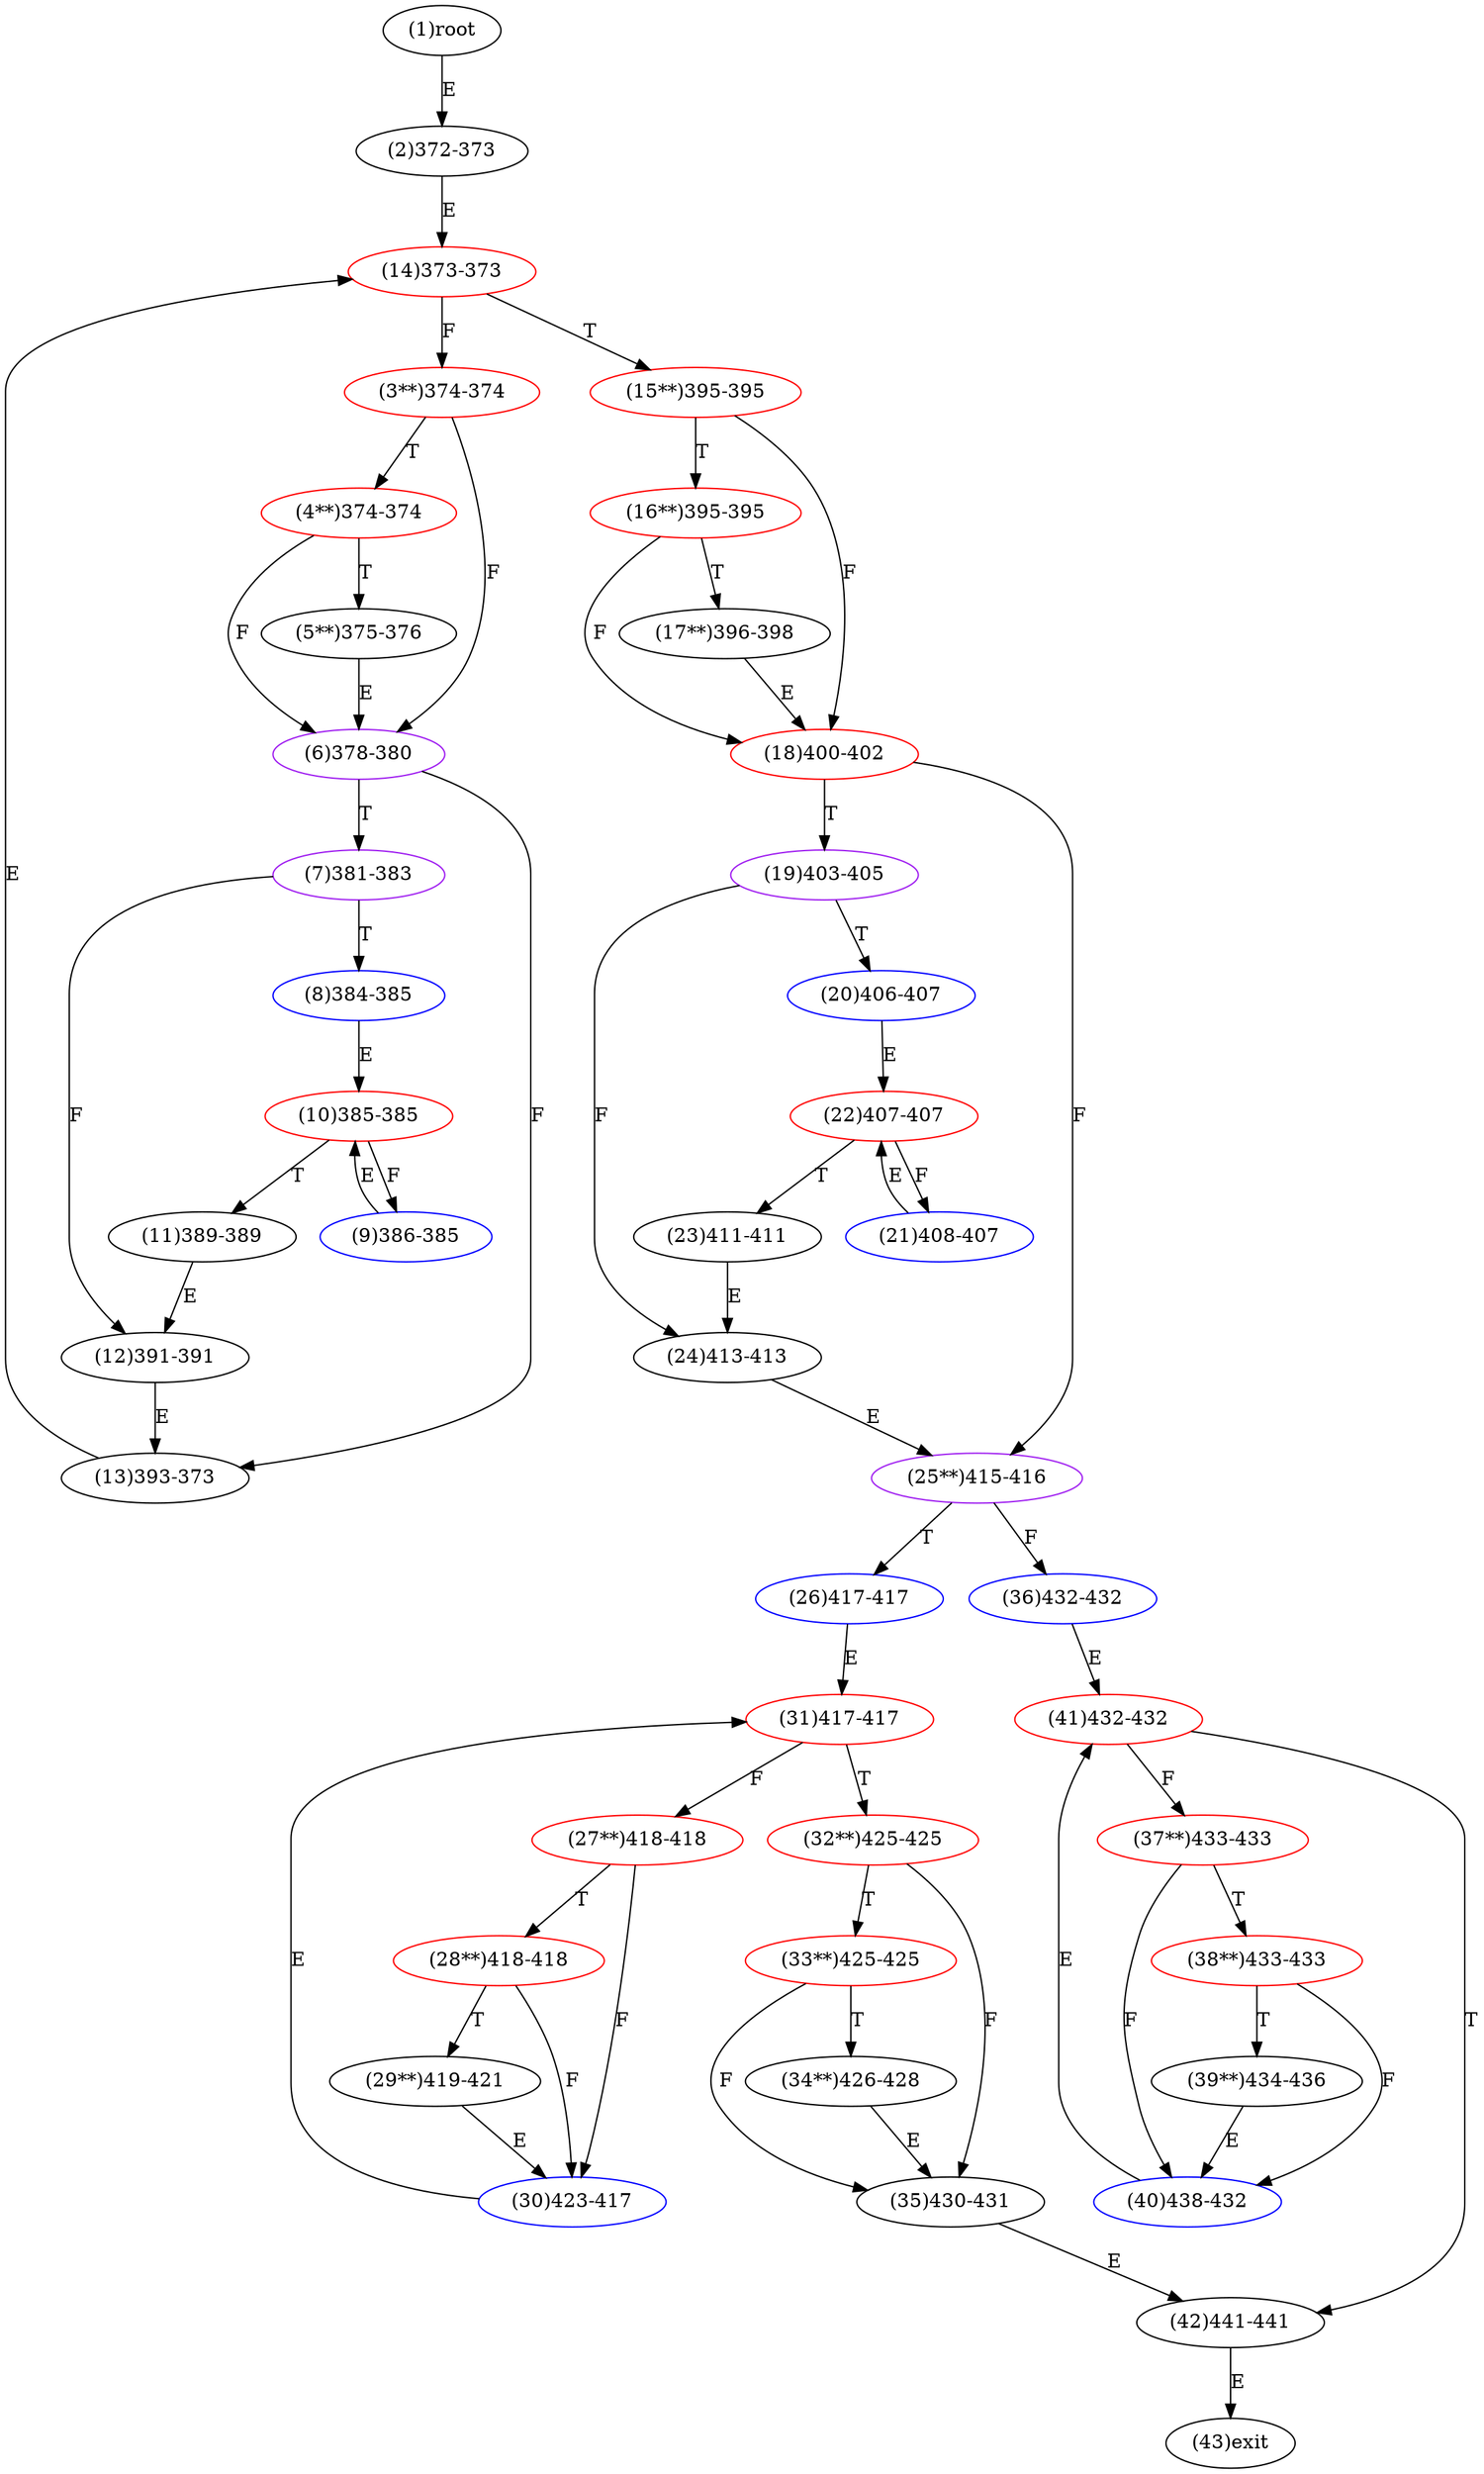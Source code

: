 digraph "" { 
1[ label="(1)root"];
2[ label="(2)372-373"];
3[ label="(3**)374-374",color=red];
4[ label="(4**)374-374",color=red];
5[ label="(5**)375-376"];
6[ label="(6)378-380",color=purple];
7[ label="(7)381-383",color=purple];
8[ label="(8)384-385",color=blue];
9[ label="(9)386-385",color=blue];
10[ label="(10)385-385",color=red];
11[ label="(11)389-389"];
12[ label="(12)391-391"];
13[ label="(13)393-373"];
14[ label="(14)373-373",color=red];
15[ label="(15**)395-395",color=red];
17[ label="(17**)396-398"];
16[ label="(16**)395-395",color=red];
19[ label="(19)403-405",color=purple];
18[ label="(18)400-402",color=red];
21[ label="(21)408-407",color=blue];
20[ label="(20)406-407",color=blue];
23[ label="(23)411-411"];
22[ label="(22)407-407",color=red];
25[ label="(25**)415-416",color=purple];
24[ label="(24)413-413"];
27[ label="(27**)418-418",color=red];
26[ label="(26)417-417",color=blue];
29[ label="(29**)419-421"];
28[ label="(28**)418-418",color=red];
31[ label="(31)417-417",color=red];
30[ label="(30)423-417",color=blue];
34[ label="(34**)426-428"];
35[ label="(35)430-431"];
32[ label="(32**)425-425",color=red];
33[ label="(33**)425-425",color=red];
38[ label="(38**)433-433",color=red];
39[ label="(39**)434-436"];
36[ label="(36)432-432",color=blue];
37[ label="(37**)433-433",color=red];
42[ label="(42)441-441"];
43[ label="(43)exit"];
40[ label="(40)438-432",color=blue];
41[ label="(41)432-432",color=red];
1->2[ label="E"];
2->14[ label="E"];
3->6[ label="F"];
3->4[ label="T"];
4->6[ label="F"];
4->5[ label="T"];
5->6[ label="E"];
6->13[ label="F"];
6->7[ label="T"];
7->12[ label="F"];
7->8[ label="T"];
8->10[ label="E"];
9->10[ label="E"];
10->9[ label="F"];
10->11[ label="T"];
11->12[ label="E"];
12->13[ label="E"];
13->14[ label="E"];
14->3[ label="F"];
14->15[ label="T"];
15->18[ label="F"];
15->16[ label="T"];
16->18[ label="F"];
16->17[ label="T"];
17->18[ label="E"];
18->25[ label="F"];
18->19[ label="T"];
19->24[ label="F"];
19->20[ label="T"];
20->22[ label="E"];
21->22[ label="E"];
22->21[ label="F"];
22->23[ label="T"];
23->24[ label="E"];
24->25[ label="E"];
25->36[ label="F"];
25->26[ label="T"];
26->31[ label="E"];
27->30[ label="F"];
27->28[ label="T"];
28->30[ label="F"];
28->29[ label="T"];
29->30[ label="E"];
30->31[ label="E"];
31->27[ label="F"];
31->32[ label="T"];
32->35[ label="F"];
32->33[ label="T"];
33->35[ label="F"];
33->34[ label="T"];
34->35[ label="E"];
35->42[ label="E"];
36->41[ label="E"];
37->40[ label="F"];
37->38[ label="T"];
38->40[ label="F"];
38->39[ label="T"];
39->40[ label="E"];
40->41[ label="E"];
41->37[ label="F"];
41->42[ label="T"];
42->43[ label="E"];
}